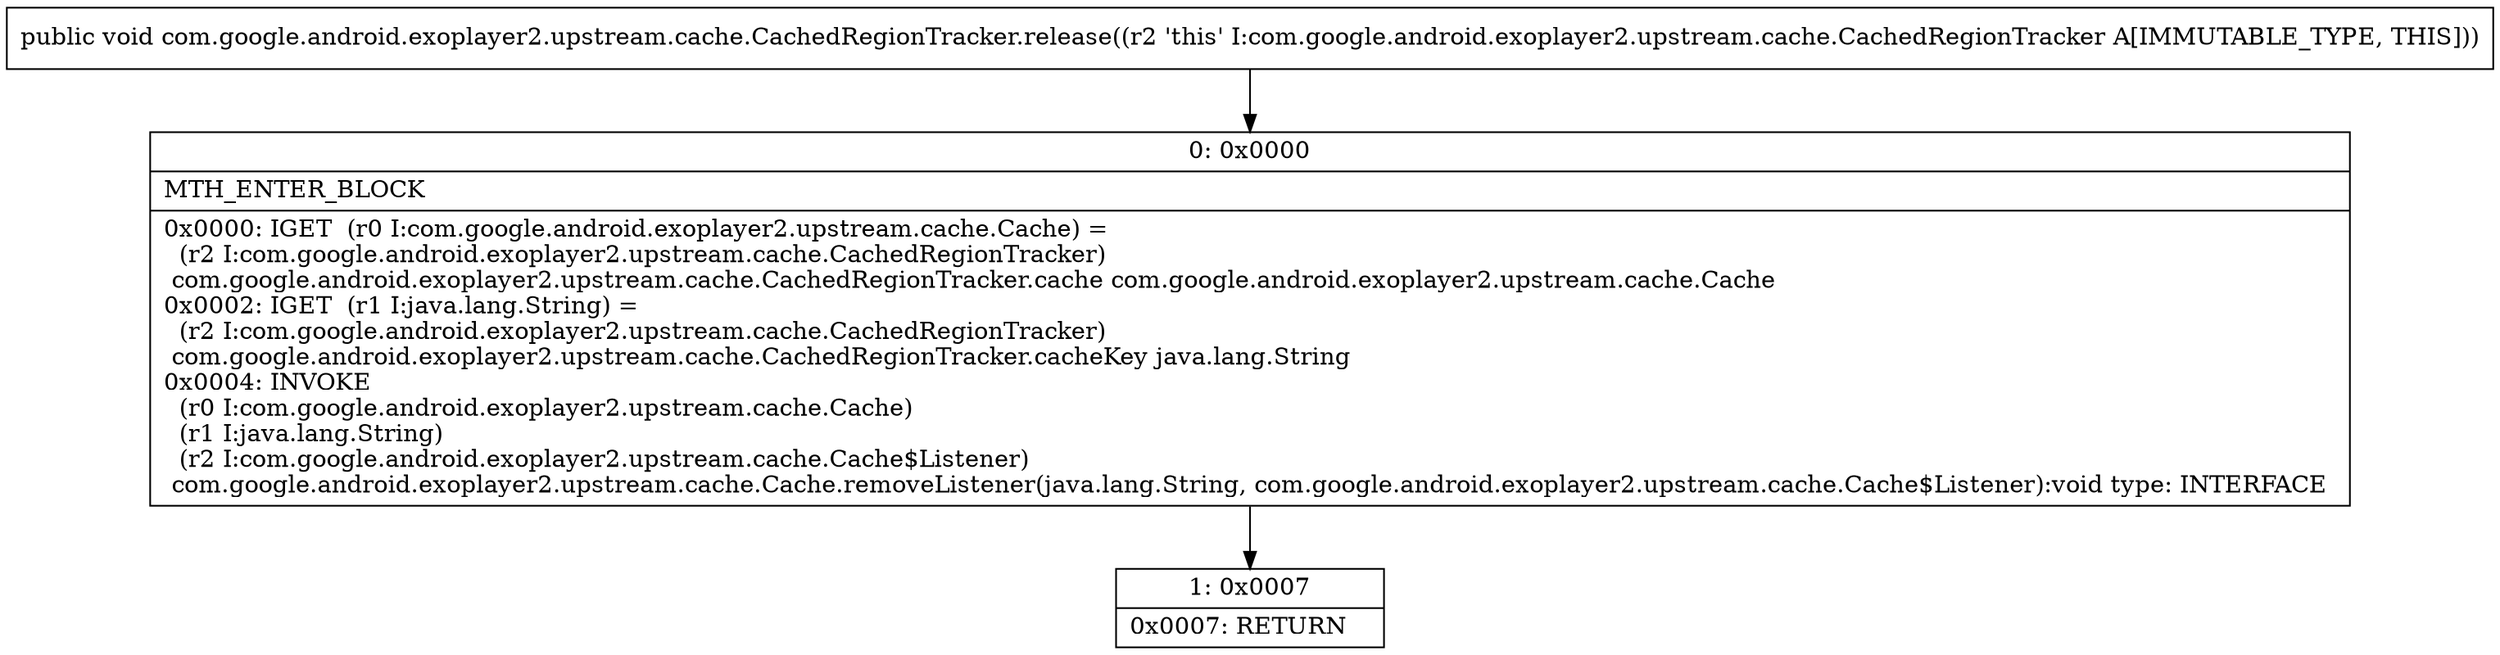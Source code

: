 digraph "CFG forcom.google.android.exoplayer2.upstream.cache.CachedRegionTracker.release()V" {
Node_0 [shape=record,label="{0\:\ 0x0000|MTH_ENTER_BLOCK\l|0x0000: IGET  (r0 I:com.google.android.exoplayer2.upstream.cache.Cache) = \l  (r2 I:com.google.android.exoplayer2.upstream.cache.CachedRegionTracker)\l com.google.android.exoplayer2.upstream.cache.CachedRegionTracker.cache com.google.android.exoplayer2.upstream.cache.Cache \l0x0002: IGET  (r1 I:java.lang.String) = \l  (r2 I:com.google.android.exoplayer2.upstream.cache.CachedRegionTracker)\l com.google.android.exoplayer2.upstream.cache.CachedRegionTracker.cacheKey java.lang.String \l0x0004: INVOKE  \l  (r0 I:com.google.android.exoplayer2.upstream.cache.Cache)\l  (r1 I:java.lang.String)\l  (r2 I:com.google.android.exoplayer2.upstream.cache.Cache$Listener)\l com.google.android.exoplayer2.upstream.cache.Cache.removeListener(java.lang.String, com.google.android.exoplayer2.upstream.cache.Cache$Listener):void type: INTERFACE \l}"];
Node_1 [shape=record,label="{1\:\ 0x0007|0x0007: RETURN   \l}"];
MethodNode[shape=record,label="{public void com.google.android.exoplayer2.upstream.cache.CachedRegionTracker.release((r2 'this' I:com.google.android.exoplayer2.upstream.cache.CachedRegionTracker A[IMMUTABLE_TYPE, THIS])) }"];
MethodNode -> Node_0;
Node_0 -> Node_1;
}

